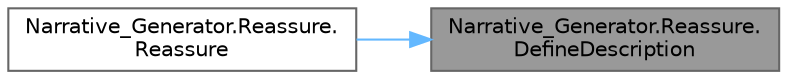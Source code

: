 digraph "Narrative_Generator.Reassure.DefineDescription"
{
 // LATEX_PDF_SIZE
  bgcolor="transparent";
  edge [fontname=Helvetica,fontsize=10,labelfontname=Helvetica,labelfontsize=10];
  node [fontname=Helvetica,fontsize=10,shape=box,height=0.2,width=0.4];
  rankdir="RL";
  Node1 [label="Narrative_Generator.Reassure.\lDefineDescription",height=0.2,width=0.4,color="gray40", fillcolor="grey60", style="filled", fontcolor="black",tooltip="A method that creates a description of the action."];
  Node1 -> Node2 [dir="back",color="steelblue1",style="solid"];
  Node2 [label="Narrative_Generator.Reassure.\lReassure",height=0.2,width=0.4,color="grey40", fillcolor="white", style="filled",URL="$class_narrative___generator_1_1_reassure.html#abf56e2d36b58ba8583123fbeb2df9297",tooltip="A constructor based only on the state of the story world."];
}
